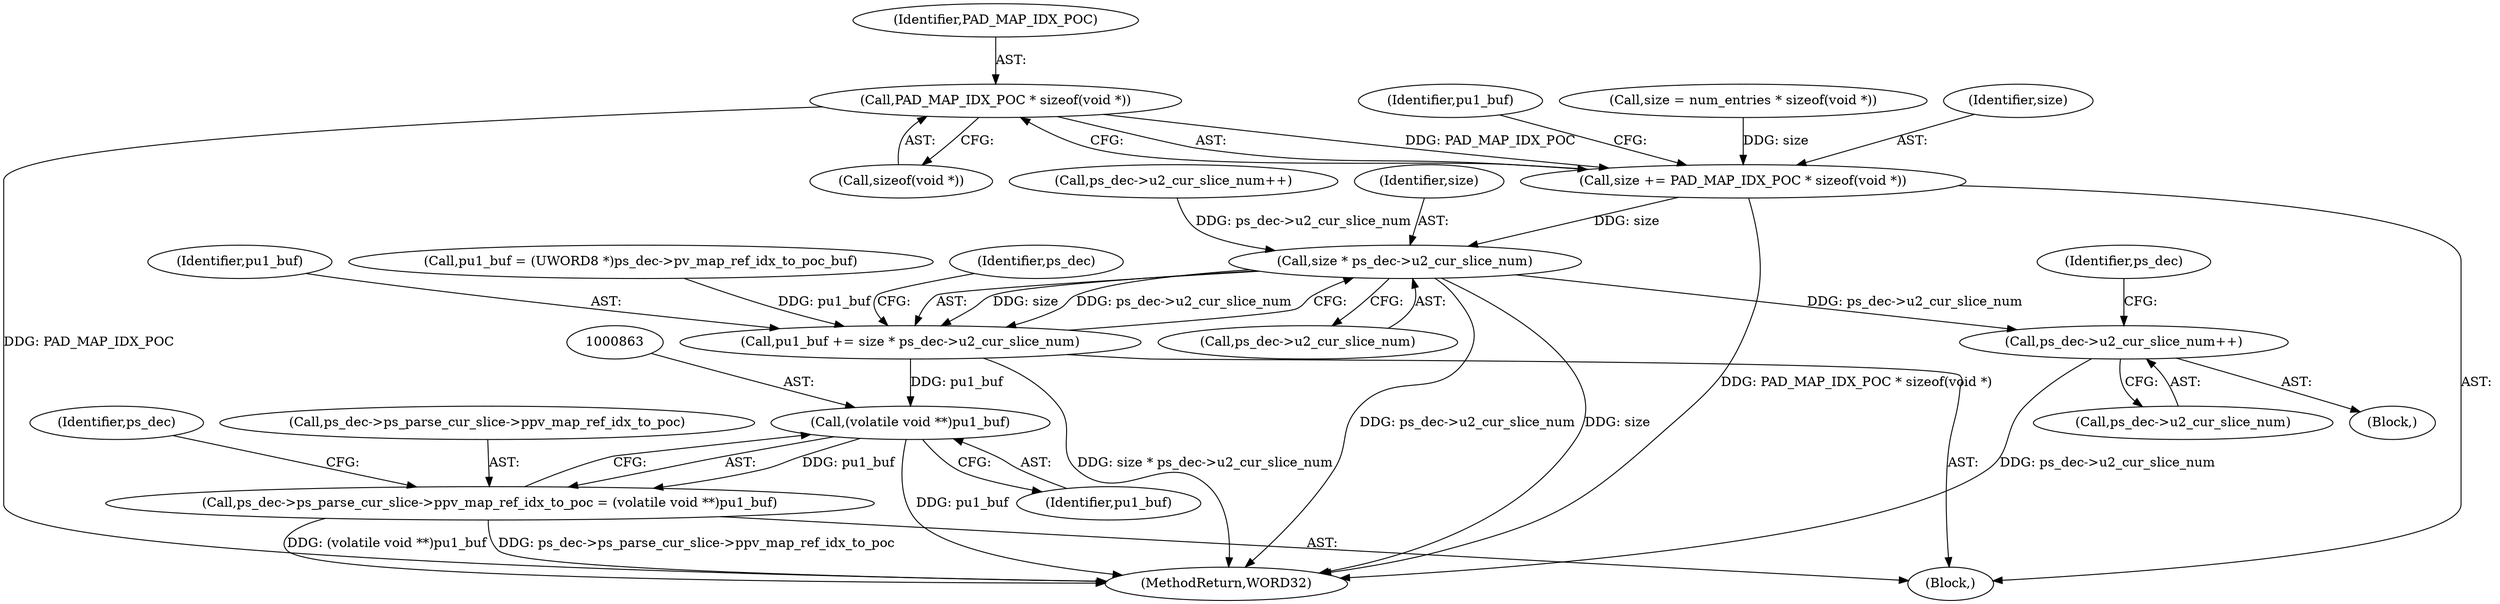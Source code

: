 digraph "0_Android_0b23c81c3dd9ec38f7e6806a3955fed1925541a0_1@API" {
"1000838" [label="(Call,PAD_MAP_IDX_POC * sizeof(void *))"];
"1000836" [label="(Call,size += PAD_MAP_IDX_POC * sizeof(void *))"];
"1000851" [label="(Call,size * ps_dec->u2_cur_slice_num)"];
"1000849" [label="(Call,pu1_buf += size * ps_dec->u2_cur_slice_num)"];
"1000862" [label="(Call,(volatile void **)pu1_buf)"];
"1000856" [label="(Call,ps_dec->ps_parse_cur_slice->ppv_map_ref_idx_to_poc = (volatile void **)pu1_buf)"];
"1001384" [label="(Call,ps_dec->u2_cur_slice_num++)"];
"1001384" [label="(Call,ps_dec->u2_cur_slice_num++)"];
"1001390" [label="(Identifier,ps_dec)"];
"1000850" [label="(Identifier,pu1_buf)"];
"1000862" [label="(Call,(volatile void **)pu1_buf)"];
"1000857" [label="(Call,ps_dec->ps_parse_cur_slice->ppv_map_ref_idx_to_poc)"];
"1000868" [label="(Identifier,ps_dec)"];
"1000842" [label="(Call,pu1_buf = (UWORD8 *)ps_dec->pv_map_ref_idx_to_poc_buf)"];
"1000840" [label="(Call,sizeof(void *))"];
"1000859" [label="(Identifier,ps_dec)"];
"1000843" [label="(Identifier,pu1_buf)"];
"1000849" [label="(Call,pu1_buf += size * ps_dec->u2_cur_slice_num)"];
"1001422" [label="(MethodReturn,WORD32)"];
"1000851" [label="(Call,size * ps_dec->u2_cur_slice_num)"];
"1000856" [label="(Call,ps_dec->ps_parse_cur_slice->ppv_map_ref_idx_to_poc = (volatile void **)pu1_buf)"];
"1000836" [label="(Call,size += PAD_MAP_IDX_POC * sizeof(void *))"];
"1000853" [label="(Call,ps_dec->u2_cur_slice_num)"];
"1000789" [label="(Call,ps_dec->u2_cur_slice_num++)"];
"1000838" [label="(Call,PAD_MAP_IDX_POC * sizeof(void *))"];
"1000864" [label="(Identifier,pu1_buf)"];
"1001385" [label="(Call,ps_dec->u2_cur_slice_num)"];
"1000852" [label="(Identifier,size)"];
"1000839" [label="(Identifier,PAD_MAP_IDX_POC)"];
"1001379" [label="(Block,)"];
"1000810" [label="(Block,)"];
"1000830" [label="(Call,size = num_entries * sizeof(void *))"];
"1000837" [label="(Identifier,size)"];
"1000838" -> "1000836"  [label="AST: "];
"1000838" -> "1000840"  [label="CFG: "];
"1000839" -> "1000838"  [label="AST: "];
"1000840" -> "1000838"  [label="AST: "];
"1000836" -> "1000838"  [label="CFG: "];
"1000838" -> "1001422"  [label="DDG: PAD_MAP_IDX_POC"];
"1000838" -> "1000836"  [label="DDG: PAD_MAP_IDX_POC"];
"1000836" -> "1000810"  [label="AST: "];
"1000837" -> "1000836"  [label="AST: "];
"1000843" -> "1000836"  [label="CFG: "];
"1000836" -> "1001422"  [label="DDG: PAD_MAP_IDX_POC * sizeof(void *)"];
"1000830" -> "1000836"  [label="DDG: size"];
"1000836" -> "1000851"  [label="DDG: size"];
"1000851" -> "1000849"  [label="AST: "];
"1000851" -> "1000853"  [label="CFG: "];
"1000852" -> "1000851"  [label="AST: "];
"1000853" -> "1000851"  [label="AST: "];
"1000849" -> "1000851"  [label="CFG: "];
"1000851" -> "1001422"  [label="DDG: ps_dec->u2_cur_slice_num"];
"1000851" -> "1001422"  [label="DDG: size"];
"1000851" -> "1000849"  [label="DDG: size"];
"1000851" -> "1000849"  [label="DDG: ps_dec->u2_cur_slice_num"];
"1000789" -> "1000851"  [label="DDG: ps_dec->u2_cur_slice_num"];
"1000851" -> "1001384"  [label="DDG: ps_dec->u2_cur_slice_num"];
"1000849" -> "1000810"  [label="AST: "];
"1000850" -> "1000849"  [label="AST: "];
"1000859" -> "1000849"  [label="CFG: "];
"1000849" -> "1001422"  [label="DDG: size * ps_dec->u2_cur_slice_num"];
"1000842" -> "1000849"  [label="DDG: pu1_buf"];
"1000849" -> "1000862"  [label="DDG: pu1_buf"];
"1000862" -> "1000856"  [label="AST: "];
"1000862" -> "1000864"  [label="CFG: "];
"1000863" -> "1000862"  [label="AST: "];
"1000864" -> "1000862"  [label="AST: "];
"1000856" -> "1000862"  [label="CFG: "];
"1000862" -> "1001422"  [label="DDG: pu1_buf"];
"1000862" -> "1000856"  [label="DDG: pu1_buf"];
"1000856" -> "1000810"  [label="AST: "];
"1000857" -> "1000856"  [label="AST: "];
"1000868" -> "1000856"  [label="CFG: "];
"1000856" -> "1001422"  [label="DDG: ps_dec->ps_parse_cur_slice->ppv_map_ref_idx_to_poc"];
"1000856" -> "1001422"  [label="DDG: (volatile void **)pu1_buf"];
"1001384" -> "1001379"  [label="AST: "];
"1001384" -> "1001385"  [label="CFG: "];
"1001385" -> "1001384"  [label="AST: "];
"1001390" -> "1001384"  [label="CFG: "];
"1001384" -> "1001422"  [label="DDG: ps_dec->u2_cur_slice_num"];
}
